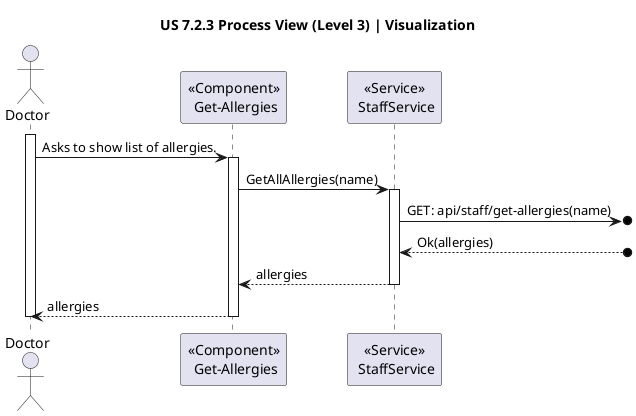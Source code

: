 @startuml
title "US 7.2.3 Process View (Level 3) | Visualization"

actor Doctor
participant "<<Component>>\n Get-Allergies" as USER
participant "<<Service>>\n StaffService" as SERV

activate Doctor
    Doctor -> USER : Asks to show list of allergies.
    activate USER
        USER -> SERV : GetAllAllergies(name)
        activate SERV
            SERV ->o] : GET: api/staff/get-allergies(name)
            SERV <--o] : Ok(allergies)
            SERV --> USER : allergies
        deactivate SERV
        USER --> Doctor : allergies
    deactivate USER
deactivate Doctor
@enduml